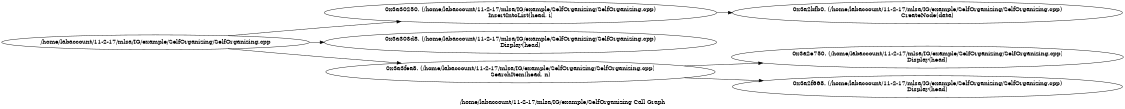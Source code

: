 digraph "/home/labaccount/11-2-17/mlsa/IG/example/SelfOrganizing Call Graph" {
	graph [dpi=300
		rankdir=LR
		size="7.5, 10"
		label="/home/labaccount/11-2-17/mlsa/IG/example/SelfOrganizing Call Graph"
	];

	Node0x614373868 [shape=oval, label="/home/labaccount/11-2-17/mlsa/IG/example/SelfOrganizing/SelfOrganizing.cpp"];
	Node0x920885557 [shape=oval, label="0x3a30250. (/home/labaccount/11-2-17/mlsa/IG/example/SelfOrganizing/SelfOrganizing.cpp)\nInsertIntoList(head, i)"];
	Node0x614373868 -> Node0x920885557;
	Node0x993437711 [shape=oval, label="0x3a303d8. (/home/labaccount/11-2-17/mlsa/IG/example/SelfOrganizing/SelfOrganizing.cpp)\nDisplay(head)"];
	Node0x614373868 -> Node0x993437711;
	Node0x787243757 [shape=oval, label="0x3a3fea8. (/home/labaccount/11-2-17/mlsa/IG/example/SelfOrganizing/SelfOrganizing.cpp)\nSearchItem(head, n)"];
	Node0x614373868 -> Node0x787243757;
	Node0x598027289 [shape=oval, label="0x3a2bfb0. (/home/labaccount/11-2-17/mlsa/IG/example/SelfOrganizing/SelfOrganizing.cpp)\nCreateNode(data)"];
	Node0x920885557 -> Node0x598027289;
	Node0x602946762 [shape=oval, label="0x3a2e750. (/home/labaccount/11-2-17/mlsa/IG/example/SelfOrganizing/SelfOrganizing.cpp)\nDisplay(head)"];
	Node0x787243757 -> Node0x602946762;
	Node0x433319380 [shape=oval, label="0x3a2f668. (/home/labaccount/11-2-17/mlsa/IG/example/SelfOrganizing/SelfOrganizing.cpp)\nDisplay(head)"];
	Node0x787243757 -> Node0x433319380;
}